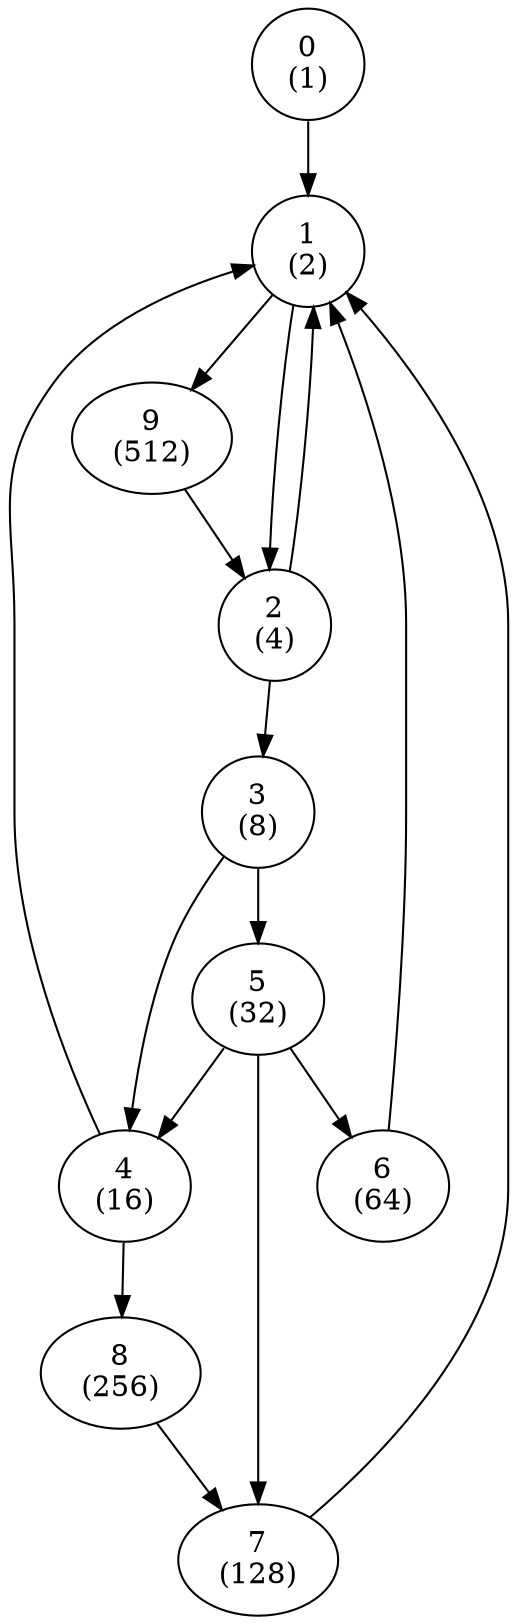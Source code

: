 digraph fsm {
"0\n(1)" -> "1\n(2)";
"1\n(2)" -> "2\n(4)";
"1\n(2)" -> "9\n(512)";
"2\n(4)" -> "1\n(2)";
"2\n(4)" -> "3\n(8)";
"3\n(8)" -> "5\n(32)";
"3\n(8)" -> "4\n(16)";
"4\n(16)" -> "1\n(2)";
"4\n(16)" -> "8\n(256)";
"5\n(32)" -> "4\n(16)";
"5\n(32)" -> "7\n(128)";
"5\n(32)" -> "6\n(64)";
"6\n(64)" -> "1\n(2)";
"7\n(128)" -> "1\n(2)";
"8\n(256)" -> "7\n(128)";
"9\n(512)" -> "2\n(4)";
}